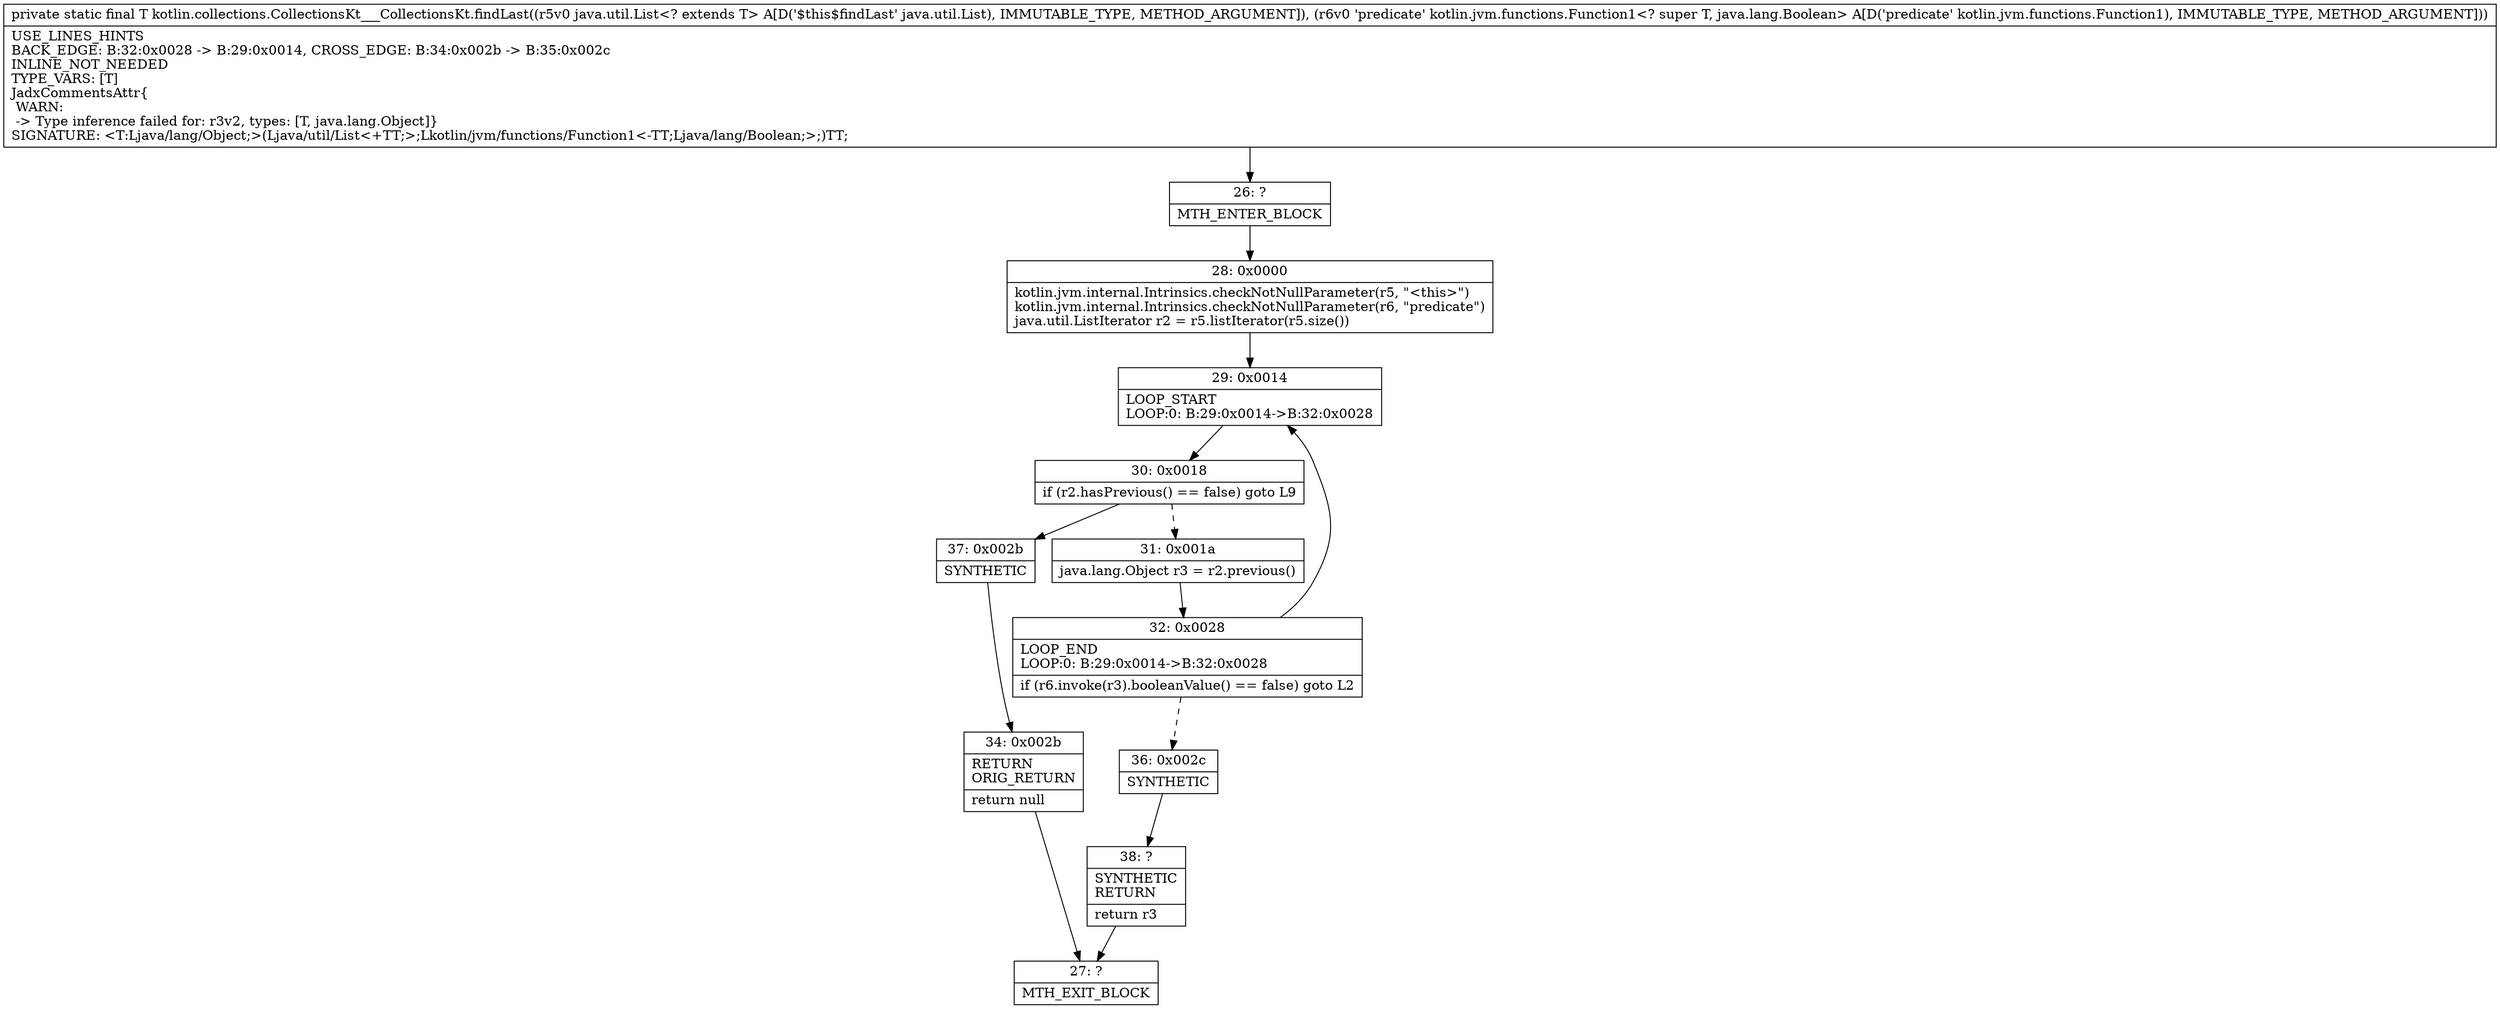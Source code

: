 digraph "CFG forkotlin.collections.CollectionsKt___CollectionsKt.findLast(Ljava\/util\/List;Lkotlin\/jvm\/functions\/Function1;)Ljava\/lang\/Object;" {
Node_26 [shape=record,label="{26\:\ ?|MTH_ENTER_BLOCK\l}"];
Node_28 [shape=record,label="{28\:\ 0x0000|kotlin.jvm.internal.Intrinsics.checkNotNullParameter(r5, \"\<this\>\")\lkotlin.jvm.internal.Intrinsics.checkNotNullParameter(r6, \"predicate\")\ljava.util.ListIterator r2 = r5.listIterator(r5.size())\l}"];
Node_29 [shape=record,label="{29\:\ 0x0014|LOOP_START\lLOOP:0: B:29:0x0014\-\>B:32:0x0028\l}"];
Node_30 [shape=record,label="{30\:\ 0x0018|if (r2.hasPrevious() == false) goto L9\l}"];
Node_31 [shape=record,label="{31\:\ 0x001a|java.lang.Object r3 = r2.previous()\l}"];
Node_32 [shape=record,label="{32\:\ 0x0028|LOOP_END\lLOOP:0: B:29:0x0014\-\>B:32:0x0028\l|if (r6.invoke(r3).booleanValue() == false) goto L2\l}"];
Node_36 [shape=record,label="{36\:\ 0x002c|SYNTHETIC\l}"];
Node_38 [shape=record,label="{38\:\ ?|SYNTHETIC\lRETURN\l|return r3\l}"];
Node_27 [shape=record,label="{27\:\ ?|MTH_EXIT_BLOCK\l}"];
Node_37 [shape=record,label="{37\:\ 0x002b|SYNTHETIC\l}"];
Node_34 [shape=record,label="{34\:\ 0x002b|RETURN\lORIG_RETURN\l|return null\l}"];
MethodNode[shape=record,label="{private static final T kotlin.collections.CollectionsKt___CollectionsKt.findLast((r5v0 java.util.List\<? extends T\> A[D('$this$findLast' java.util.List), IMMUTABLE_TYPE, METHOD_ARGUMENT]), (r6v0 'predicate' kotlin.jvm.functions.Function1\<? super T, java.lang.Boolean\> A[D('predicate' kotlin.jvm.functions.Function1), IMMUTABLE_TYPE, METHOD_ARGUMENT]))  | USE_LINES_HINTS\lBACK_EDGE: B:32:0x0028 \-\> B:29:0x0014, CROSS_EDGE: B:34:0x002b \-\> B:35:0x002c\lINLINE_NOT_NEEDED\lTYPE_VARS: [T]\lJadxCommentsAttr\{\l WARN: \l \-\> Type inference failed for: r3v2, types: [T, java.lang.Object]\}\lSIGNATURE: \<T:Ljava\/lang\/Object;\>(Ljava\/util\/List\<+TT;\>;Lkotlin\/jvm\/functions\/Function1\<\-TT;Ljava\/lang\/Boolean;\>;)TT;\l}"];
MethodNode -> Node_26;Node_26 -> Node_28;
Node_28 -> Node_29;
Node_29 -> Node_30;
Node_30 -> Node_31[style=dashed];
Node_30 -> Node_37;
Node_31 -> Node_32;
Node_32 -> Node_29;
Node_32 -> Node_36[style=dashed];
Node_36 -> Node_38;
Node_38 -> Node_27;
Node_37 -> Node_34;
Node_34 -> Node_27;
}

